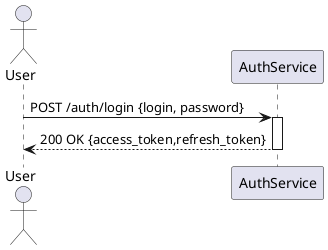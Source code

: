 @startuml
actor User
participant AuthService

User -> AuthService ++: POST /auth/login {login, password}
return 200 OK {access_token,refresh_token}
@enduml
